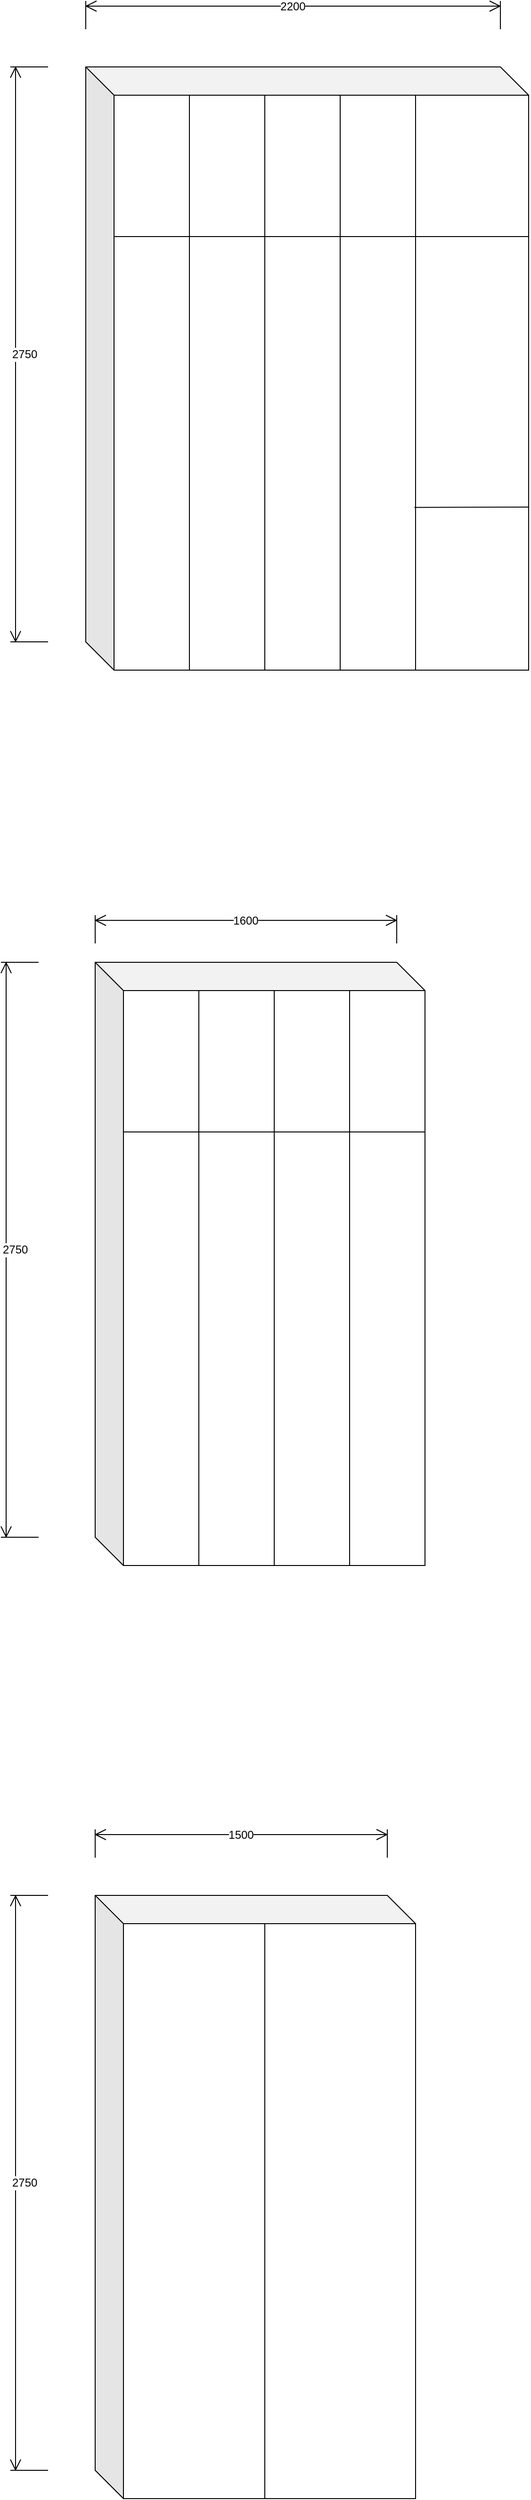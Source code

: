<mxfile version="13.4.9" type="github">
  <diagram id="OUFotzu2nuJO9HsXuHpa" name="Page-1">
    <mxGraphModel dx="1977" dy="1207" grid="1" gridSize="10" guides="1" tooltips="1" connect="1" arrows="1" fold="1" page="1" pageScale="1" pageWidth="827" pageHeight="1169" math="0" shadow="0">
      <root>
        <mxCell id="0" />
        <mxCell id="1" parent="0" />
        <mxCell id="x0C-eYwyRsTy7gLF-6HN-1" value="" style="shape=cube;whiteSpace=wrap;html=1;boundedLbl=1;backgroundOutline=1;darkOpacity=0.05;darkOpacity2=0.1;size=30;" vertex="1" parent="1">
          <mxGeometry x="160" y="200" width="470" height="640" as="geometry" />
        </mxCell>
        <mxCell id="x0C-eYwyRsTy7gLF-6HN-5" value="" style="rounded=0;whiteSpace=wrap;html=1;" vertex="1" parent="1">
          <mxGeometry x="190" y="230" width="80" height="610" as="geometry" />
        </mxCell>
        <mxCell id="x0C-eYwyRsTy7gLF-6HN-9" value="" style="rounded=0;whiteSpace=wrap;html=1;" vertex="1" parent="1">
          <mxGeometry x="270" y="230" width="80" height="610" as="geometry" />
        </mxCell>
        <mxCell id="x0C-eYwyRsTy7gLF-6HN-10" value="" style="rounded=0;whiteSpace=wrap;html=1;" vertex="1" parent="1">
          <mxGeometry x="350" y="230" width="80" height="610" as="geometry" />
        </mxCell>
        <mxCell id="x0C-eYwyRsTy7gLF-6HN-11" value="" style="rounded=0;whiteSpace=wrap;html=1;" vertex="1" parent="1">
          <mxGeometry x="430" y="230" width="80" height="610" as="geometry" />
        </mxCell>
        <mxCell id="x0C-eYwyRsTy7gLF-6HN-12" value="" style="rounded=0;whiteSpace=wrap;html=1;" vertex="1" parent="1">
          <mxGeometry x="510" y="230" width="120" height="610" as="geometry" />
        </mxCell>
        <mxCell id="x0C-eYwyRsTy7gLF-6HN-15" value="" style="endArrow=none;html=1;" edge="1" parent="1">
          <mxGeometry width="50" height="50" relative="1" as="geometry">
            <mxPoint x="190" y="380" as="sourcePoint" />
            <mxPoint x="630" y="380" as="targetPoint" />
          </mxGeometry>
        </mxCell>
        <mxCell id="x0C-eYwyRsTy7gLF-6HN-16" value="" style="endArrow=none;html=1;exitX=-0.01;exitY=0.717;exitDx=0;exitDy=0;exitPerimeter=0;" edge="1" parent="1" source="x0C-eYwyRsTy7gLF-6HN-12">
          <mxGeometry width="50" height="50" relative="1" as="geometry">
            <mxPoint x="870" y="710" as="sourcePoint" />
            <mxPoint x="630" y="667" as="targetPoint" />
          </mxGeometry>
        </mxCell>
        <mxCell id="x0C-eYwyRsTy7gLF-6HN-19" value="" style="shape=cube;whiteSpace=wrap;html=1;boundedLbl=1;backgroundOutline=1;darkOpacity=0.05;darkOpacity2=0.1;size=30;" vertex="1" parent="1">
          <mxGeometry x="170" y="1150" width="350" height="640" as="geometry" />
        </mxCell>
        <mxCell id="x0C-eYwyRsTy7gLF-6HN-20" value="" style="rounded=0;whiteSpace=wrap;html=1;" vertex="1" parent="1">
          <mxGeometry x="200" y="1180" width="80" height="610" as="geometry" />
        </mxCell>
        <mxCell id="x0C-eYwyRsTy7gLF-6HN-21" value="" style="rounded=0;whiteSpace=wrap;html=1;" vertex="1" parent="1">
          <mxGeometry x="280" y="1180" width="80" height="610" as="geometry" />
        </mxCell>
        <mxCell id="x0C-eYwyRsTy7gLF-6HN-22" value="" style="rounded=0;whiteSpace=wrap;html=1;" vertex="1" parent="1">
          <mxGeometry x="360" y="1180" width="80" height="610" as="geometry" />
        </mxCell>
        <mxCell id="x0C-eYwyRsTy7gLF-6HN-23" value="" style="rounded=0;whiteSpace=wrap;html=1;" vertex="1" parent="1">
          <mxGeometry x="440" y="1180" width="80" height="610" as="geometry" />
        </mxCell>
        <mxCell id="x0C-eYwyRsTy7gLF-6HN-25" value="" style="endArrow=none;html=1;" edge="1" parent="1">
          <mxGeometry width="50" height="50" relative="1" as="geometry">
            <mxPoint x="200" y="1330" as="sourcePoint" />
            <mxPoint x="520" y="1330" as="targetPoint" />
          </mxGeometry>
        </mxCell>
        <mxCell id="x0C-eYwyRsTy7gLF-6HN-27" value="" style="shape=cube;whiteSpace=wrap;html=1;boundedLbl=1;backgroundOutline=1;darkOpacity=0.05;darkOpacity2=0.1;size=30;" vertex="1" parent="1">
          <mxGeometry x="170" y="2140" width="340" height="640" as="geometry" />
        </mxCell>
        <mxCell id="x0C-eYwyRsTy7gLF-6HN-28" value="" style="rounded=0;whiteSpace=wrap;html=1;" vertex="1" parent="1">
          <mxGeometry x="200" y="2170" width="150" height="610" as="geometry" />
        </mxCell>
        <mxCell id="x0C-eYwyRsTy7gLF-6HN-33" value="2200" style="shape=dimension;direction=west;whiteSpace=wrap;html=1;align=center;points=[];verticalAlign=top;spacingTop=-8;labelBackgroundColor=#ffffff" vertex="1" parent="1">
          <mxGeometry x="160" y="130" width="440" height="30" as="geometry" />
        </mxCell>
        <mxCell id="x0C-eYwyRsTy7gLF-6HN-34" value="2750" style="shape=dimension;direction=south;whiteSpace=wrap;html=1;align=left;points=[];verticalAlign=middle;labelBackgroundColor=#ffffff" vertex="1" parent="1">
          <mxGeometry x="80" y="200" width="40" height="610" as="geometry" />
        </mxCell>
        <mxCell id="x0C-eYwyRsTy7gLF-6HN-36" value="2750" style="shape=dimension;direction=south;whiteSpace=wrap;html=1;align=left;points=[];verticalAlign=middle;labelBackgroundColor=#ffffff" vertex="1" parent="1">
          <mxGeometry x="70" y="1150" width="40" height="610" as="geometry" />
        </mxCell>
        <mxCell id="x0C-eYwyRsTy7gLF-6HN-37" value="1600" style="shape=dimension;direction=west;whiteSpace=wrap;html=1;align=center;points=[];verticalAlign=top;spacingTop=-8;labelBackgroundColor=#ffffff" vertex="1" parent="1">
          <mxGeometry x="170" y="1100" width="320" height="30" as="geometry" />
        </mxCell>
        <mxCell id="x0C-eYwyRsTy7gLF-6HN-38" value="2750" style="shape=dimension;direction=south;whiteSpace=wrap;html=1;align=left;points=[];verticalAlign=middle;labelBackgroundColor=#ffffff" vertex="1" parent="1">
          <mxGeometry x="80" y="2140" width="40" height="610" as="geometry" />
        </mxCell>
        <mxCell id="x0C-eYwyRsTy7gLF-6HN-39" value="1500" style="shape=dimension;direction=west;whiteSpace=wrap;html=1;align=center;points=[];verticalAlign=top;spacingTop=-8;labelBackgroundColor=#ffffff" vertex="1" parent="1">
          <mxGeometry x="170" y="2070" width="310" height="30" as="geometry" />
        </mxCell>
      </root>
    </mxGraphModel>
  </diagram>
</mxfile>

